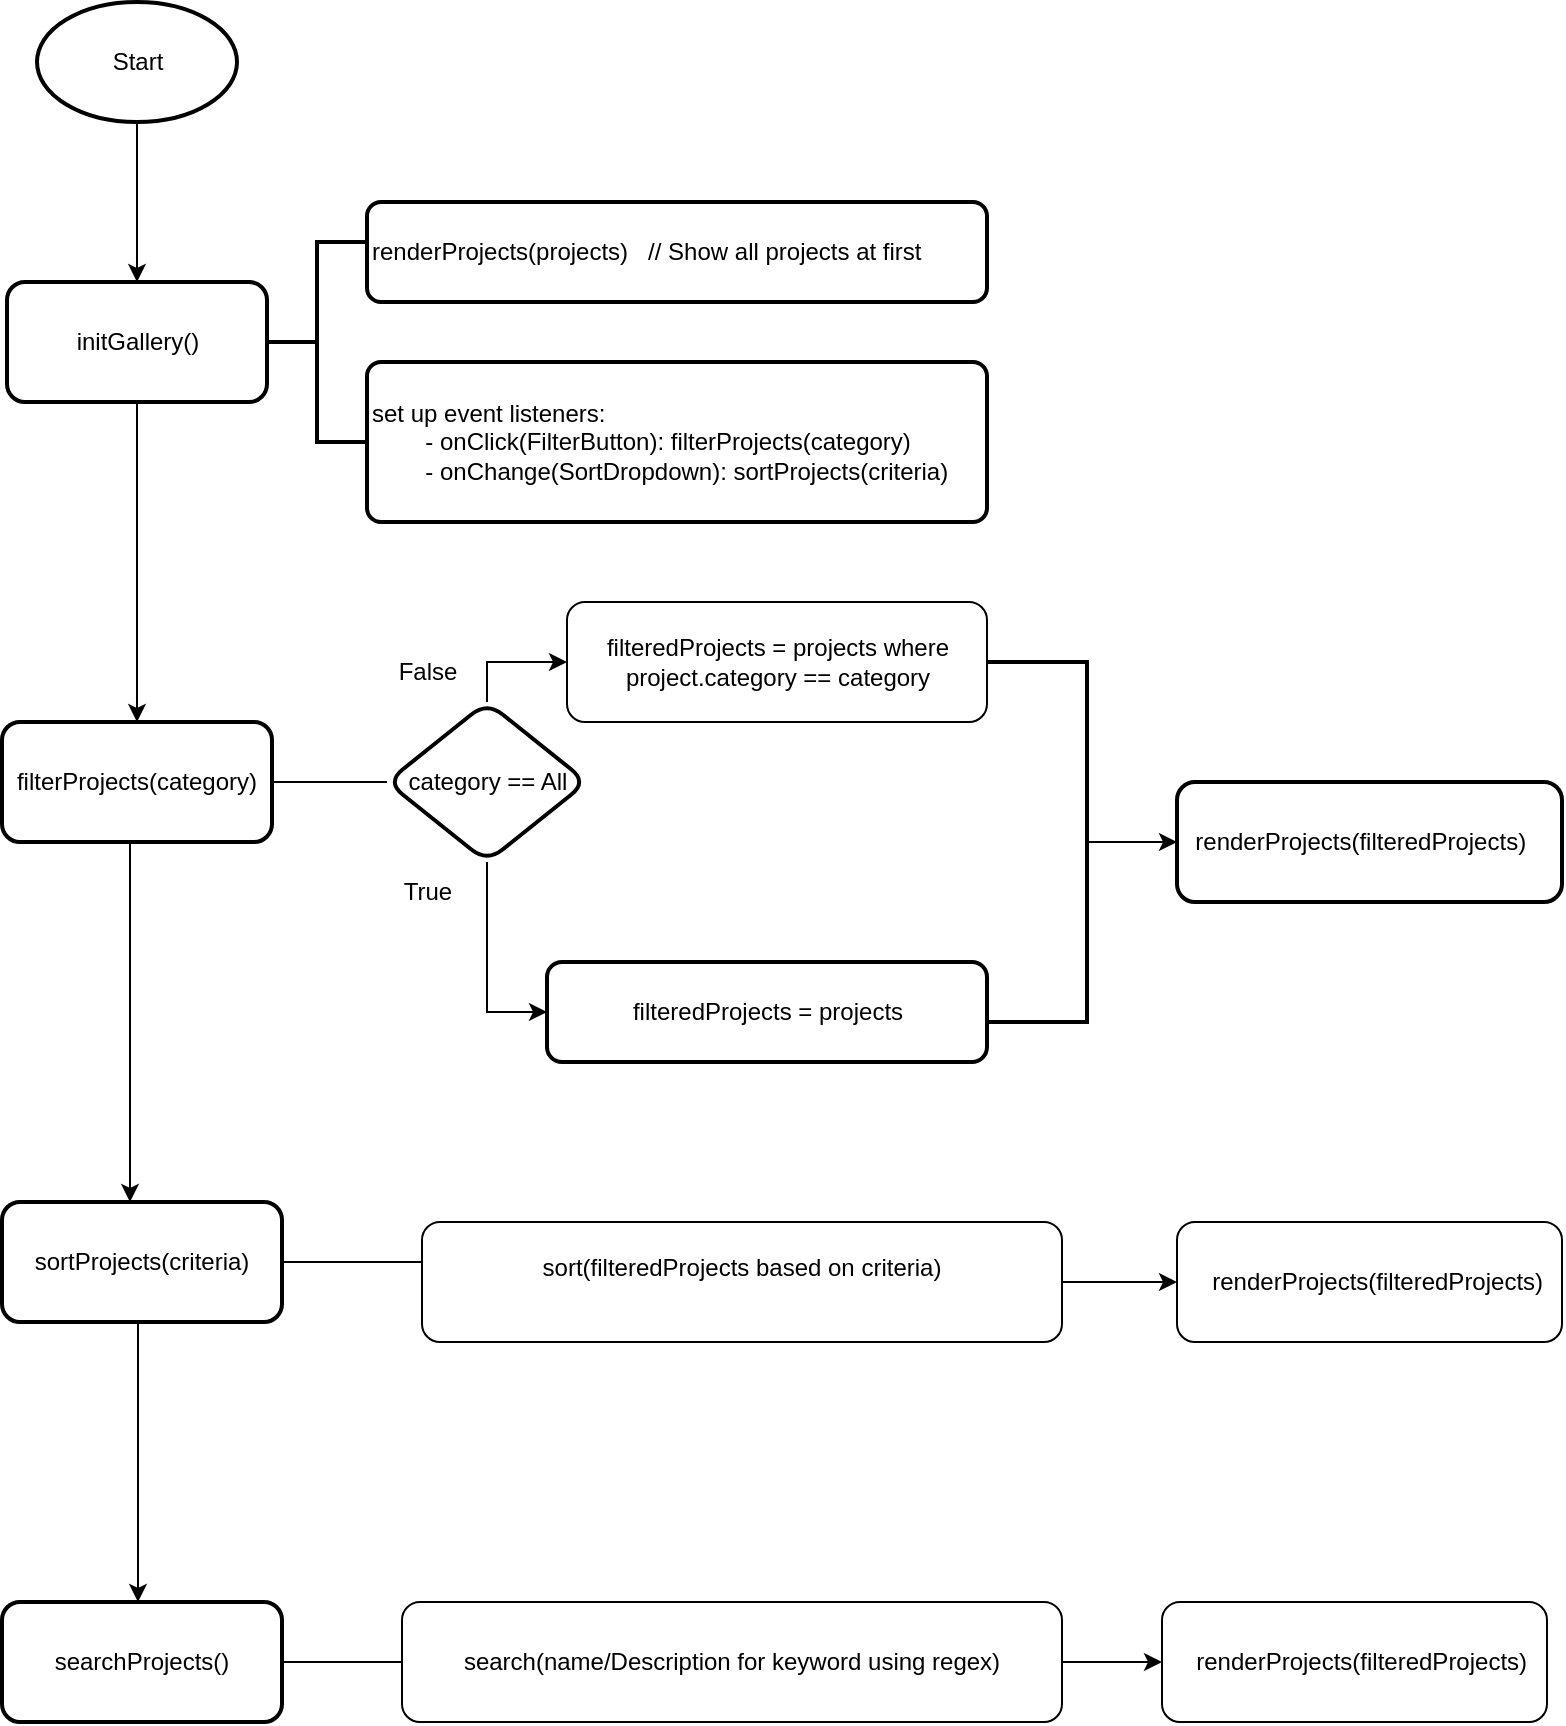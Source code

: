 <mxfile version="27.1.1">
  <diagram name="Page-1" id="DwliIqwZ0xHTFMSND-8_">
    <mxGraphModel dx="1554" dy="815" grid="1" gridSize="10" guides="1" tooltips="1" connect="1" arrows="1" fold="1" page="1" pageScale="1" pageWidth="850" pageHeight="1100" math="0" shadow="0">
      <root>
        <mxCell id="0" />
        <mxCell id="1" parent="0" />
        <mxCell id="RJYxbtheGEtxr-4THjqE-8" value="" style="edgeStyle=orthogonalEdgeStyle;rounded=0;orthogonalLoop=1;jettySize=auto;html=1;" edge="1" parent="1" source="RJYxbtheGEtxr-4THjqE-6" target="RJYxbtheGEtxr-4THjqE-7">
          <mxGeometry relative="1" as="geometry" />
        </mxCell>
        <mxCell id="RJYxbtheGEtxr-4THjqE-6" value="Start" style="strokeWidth=2;html=1;shape=mxgraph.flowchart.start_1;whiteSpace=wrap;" vertex="1" parent="1">
          <mxGeometry x="37.5" y="30" width="100" height="60" as="geometry" />
        </mxCell>
        <mxCell id="RJYxbtheGEtxr-4THjqE-13" value="" style="edgeStyle=orthogonalEdgeStyle;rounded=0;orthogonalLoop=1;jettySize=auto;html=1;" edge="1" parent="1" source="RJYxbtheGEtxr-4THjqE-7" target="RJYxbtheGEtxr-4THjqE-12">
          <mxGeometry relative="1" as="geometry" />
        </mxCell>
        <mxCell id="RJYxbtheGEtxr-4THjqE-7" value="initGallery()" style="rounded=1;whiteSpace=wrap;html=1;strokeWidth=2;" vertex="1" parent="1">
          <mxGeometry x="22.5" y="170" width="130" height="60" as="geometry" />
        </mxCell>
        <mxCell id="RJYxbtheGEtxr-4THjqE-9" value="" style="strokeWidth=2;html=1;shape=mxgraph.flowchart.annotation_2;align=left;labelPosition=right;pointerEvents=1;" vertex="1" parent="1">
          <mxGeometry x="152.5" y="150" width="50" height="100" as="geometry" />
        </mxCell>
        <mxCell id="RJYxbtheGEtxr-4THjqE-10" value="renderProjects(projects)&amp;nbsp; &amp;nbsp;// Show all projects at first" style="rounded=1;whiteSpace=wrap;html=1;absoluteArcSize=1;arcSize=14;strokeWidth=2;align=left;" vertex="1" parent="1">
          <mxGeometry x="202.5" y="130" width="310" height="50" as="geometry" />
        </mxCell>
        <mxCell id="RJYxbtheGEtxr-4THjqE-11" value="set up event listeners:&lt;div&gt;&lt;span style=&quot;white-space: pre;&quot;&gt;&#x9;&lt;/span&gt;- onClick(FilterButton): filterProjects(category)&lt;/div&gt;&lt;div&gt;&lt;span style=&quot;white-space: pre;&quot;&gt;&#x9;&lt;/span&gt;&lt;span style=&quot;background-color: transparent;&quot;&gt;- onChange(SortDropdown): sortProjects(criteria)&lt;/span&gt;&lt;br&gt;&lt;/div&gt;" style="rounded=1;whiteSpace=wrap;html=1;absoluteArcSize=1;arcSize=14;strokeWidth=2;align=left;" vertex="1" parent="1">
          <mxGeometry x="202.5" y="210" width="310" height="80" as="geometry" />
        </mxCell>
        <mxCell id="RJYxbtheGEtxr-4THjqE-39" value="" style="edgeStyle=orthogonalEdgeStyle;rounded=0;orthogonalLoop=1;jettySize=auto;html=1;" edge="1" parent="1" source="RJYxbtheGEtxr-4THjqE-12" target="RJYxbtheGEtxr-4THjqE-38">
          <mxGeometry relative="1" as="geometry">
            <Array as="points">
              <mxPoint x="84" y="500" />
              <mxPoint x="84" y="500" />
            </Array>
          </mxGeometry>
        </mxCell>
        <mxCell id="RJYxbtheGEtxr-4THjqE-12" value="filterProjects(category)" style="rounded=1;whiteSpace=wrap;html=1;strokeWidth=2;" vertex="1" parent="1">
          <mxGeometry x="20" y="390" width="135" height="60" as="geometry" />
        </mxCell>
        <mxCell id="RJYxbtheGEtxr-4THjqE-20" value="" style="edgeStyle=orthogonalEdgeStyle;rounded=0;orthogonalLoop=1;jettySize=auto;html=1;" edge="1" parent="1" source="RJYxbtheGEtxr-4THjqE-14" target="RJYxbtheGEtxr-4THjqE-19">
          <mxGeometry relative="1" as="geometry">
            <Array as="points">
              <mxPoint x="262.5" y="535" />
            </Array>
          </mxGeometry>
        </mxCell>
        <mxCell id="RJYxbtheGEtxr-4THjqE-30" style="edgeStyle=orthogonalEdgeStyle;rounded=0;orthogonalLoop=1;jettySize=auto;html=1;exitX=0.5;exitY=0;exitDx=0;exitDy=0;entryX=0;entryY=0.5;entryDx=0;entryDy=0;" edge="1" parent="1" source="RJYxbtheGEtxr-4THjqE-14" target="RJYxbtheGEtxr-4THjqE-24">
          <mxGeometry relative="1" as="geometry" />
        </mxCell>
        <mxCell id="RJYxbtheGEtxr-4THjqE-14" value="category == All" style="rhombus;whiteSpace=wrap;html=1;rounded=1;strokeWidth=2;" vertex="1" parent="1">
          <mxGeometry x="212.5" y="380" width="100" height="80" as="geometry" />
        </mxCell>
        <mxCell id="RJYxbtheGEtxr-4THjqE-19" value="filteredProjects = projects" style="whiteSpace=wrap;html=1;rounded=1;strokeWidth=2;" vertex="1" parent="1">
          <mxGeometry x="292.5" y="510" width="220" height="50" as="geometry" />
        </mxCell>
        <mxCell id="RJYxbtheGEtxr-4THjqE-21" value="True" style="text;html=1;align=center;verticalAlign=middle;whiteSpace=wrap;rounded=0;" vertex="1" parent="1">
          <mxGeometry x="202.5" y="460" width="60" height="30" as="geometry" />
        </mxCell>
        <mxCell id="RJYxbtheGEtxr-4THjqE-22" value="False" style="text;html=1;align=center;verticalAlign=middle;whiteSpace=wrap;rounded=0;" vertex="1" parent="1">
          <mxGeometry x="202.5" y="350" width="60" height="30" as="geometry" />
        </mxCell>
        <mxCell id="RJYxbtheGEtxr-4THjqE-24" value="filteredProjects = projects where project.category == category" style="rounded=1;whiteSpace=wrap;html=1;" vertex="1" parent="1">
          <mxGeometry x="302.5" y="330" width="210" height="60" as="geometry" />
        </mxCell>
        <mxCell id="RJYxbtheGEtxr-4THjqE-37" value="" style="edgeStyle=orthogonalEdgeStyle;rounded=0;orthogonalLoop=1;jettySize=auto;html=1;" edge="1" parent="1" source="RJYxbtheGEtxr-4THjqE-35" target="RJYxbtheGEtxr-4THjqE-36">
          <mxGeometry relative="1" as="geometry" />
        </mxCell>
        <mxCell id="RJYxbtheGEtxr-4THjqE-35" value="" style="strokeWidth=2;html=1;shape=mxgraph.flowchart.annotation_1;align=left;pointerEvents=1;rotation=-180;" vertex="1" parent="1">
          <mxGeometry x="512.5" y="360" width="50" height="180" as="geometry" />
        </mxCell>
        <mxCell id="RJYxbtheGEtxr-4THjqE-36" value="&amp;nbsp; renderProjects(filteredProjects)" style="rounded=1;whiteSpace=wrap;html=1;align=left;strokeWidth=2;pointerEvents=1;" vertex="1" parent="1">
          <mxGeometry x="607.5" y="420" width="192.5" height="60" as="geometry" />
        </mxCell>
        <mxCell id="RJYxbtheGEtxr-4THjqE-48" value="" style="edgeStyle=orthogonalEdgeStyle;rounded=0;orthogonalLoop=1;jettySize=auto;html=1;" edge="1" parent="1" source="RJYxbtheGEtxr-4THjqE-38" target="RJYxbtheGEtxr-4THjqE-47">
          <mxGeometry relative="1" as="geometry">
            <Array as="points">
              <mxPoint x="88" y="730" />
              <mxPoint x="88" y="730" />
            </Array>
          </mxGeometry>
        </mxCell>
        <mxCell id="RJYxbtheGEtxr-4THjqE-38" value="sortProjects(criteria)" style="rounded=1;whiteSpace=wrap;html=1;strokeWidth=2;" vertex="1" parent="1">
          <mxGeometry x="20" y="630" width="140" height="60" as="geometry" />
        </mxCell>
        <mxCell id="RJYxbtheGEtxr-4THjqE-40" value="" style="endArrow=none;html=1;rounded=0;entryX=0;entryY=0.5;entryDx=0;entryDy=0;" edge="1" parent="1" target="RJYxbtheGEtxr-4THjqE-14">
          <mxGeometry width="50" height="50" relative="1" as="geometry">
            <mxPoint x="155" y="420" as="sourcePoint" />
            <mxPoint x="220" y="330" as="targetPoint" />
          </mxGeometry>
        </mxCell>
        <mxCell id="RJYxbtheGEtxr-4THjqE-41" value="" style="endArrow=none;html=1;rounded=0;" edge="1" parent="1">
          <mxGeometry width="50" height="50" relative="1" as="geometry">
            <mxPoint x="230" y="660" as="sourcePoint" />
            <mxPoint x="160" y="660" as="targetPoint" />
          </mxGeometry>
        </mxCell>
        <mxCell id="RJYxbtheGEtxr-4THjqE-46" value="" style="edgeStyle=orthogonalEdgeStyle;rounded=0;orthogonalLoop=1;jettySize=auto;html=1;" edge="1" parent="1" source="RJYxbtheGEtxr-4THjqE-44" target="RJYxbtheGEtxr-4THjqE-45">
          <mxGeometry relative="1" as="geometry" />
        </mxCell>
        <mxCell id="RJYxbtheGEtxr-4THjqE-44" value="sort(filteredProjects based on criteria)&lt;div&gt;&lt;br&gt;&lt;/div&gt;" style="rounded=1;whiteSpace=wrap;html=1;" vertex="1" parent="1">
          <mxGeometry x="230" y="640" width="320" height="60" as="geometry" />
        </mxCell>
        <mxCell id="RJYxbtheGEtxr-4THjqE-45" value="&lt;span style=&quot;text-align: left;&quot;&gt;&amp;nbsp; renderProjects(filteredProjects)&lt;/span&gt;" style="whiteSpace=wrap;html=1;rounded=1;" vertex="1" parent="1">
          <mxGeometry x="607.5" y="640" width="192.5" height="60" as="geometry" />
        </mxCell>
        <mxCell id="RJYxbtheGEtxr-4THjqE-47" value="searchProjects()" style="whiteSpace=wrap;html=1;rounded=1;strokeWidth=2;" vertex="1" parent="1">
          <mxGeometry x="20" y="830" width="140" height="60" as="geometry" />
        </mxCell>
        <mxCell id="RJYxbtheGEtxr-4THjqE-51" value="" style="endArrow=none;html=1;rounded=0;entryX=1;entryY=0.5;entryDx=0;entryDy=0;" edge="1" parent="1" target="RJYxbtheGEtxr-4THjqE-47">
          <mxGeometry width="50" height="50" relative="1" as="geometry">
            <mxPoint x="220" y="860" as="sourcePoint" />
            <mxPoint x="730" y="580" as="targetPoint" />
          </mxGeometry>
        </mxCell>
        <mxCell id="RJYxbtheGEtxr-4THjqE-55" value="" style="edgeStyle=orthogonalEdgeStyle;rounded=0;orthogonalLoop=1;jettySize=auto;html=1;" edge="1" parent="1" source="RJYxbtheGEtxr-4THjqE-52" target="RJYxbtheGEtxr-4THjqE-53">
          <mxGeometry relative="1" as="geometry" />
        </mxCell>
        <mxCell id="RJYxbtheGEtxr-4THjqE-52" value="search(name/Description for keyword using regex)" style="rounded=1;whiteSpace=wrap;html=1;" vertex="1" parent="1">
          <mxGeometry x="220" y="830" width="330" height="60" as="geometry" />
        </mxCell>
        <mxCell id="RJYxbtheGEtxr-4THjqE-53" value="&lt;span style=&quot;text-align: left;&quot;&gt;&amp;nbsp; renderProjects(filteredProjects)&lt;/span&gt;" style="whiteSpace=wrap;html=1;rounded=1;" vertex="1" parent="1">
          <mxGeometry x="600" y="830" width="192.5" height="60" as="geometry" />
        </mxCell>
      </root>
    </mxGraphModel>
  </diagram>
</mxfile>
